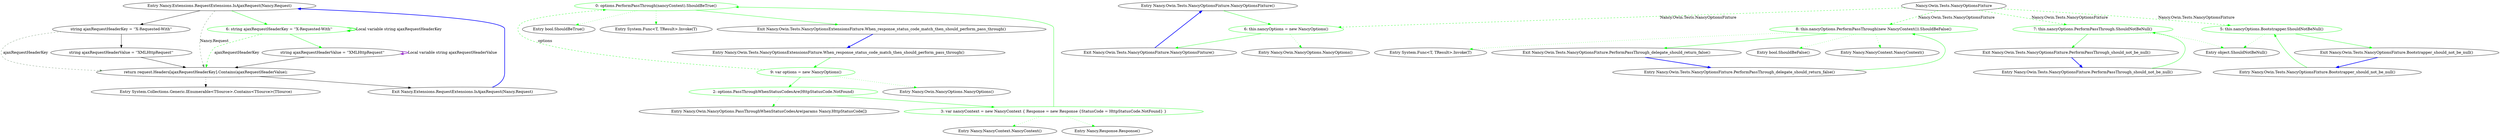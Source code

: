 digraph  {
n0 [cluster="Nancy.Extensions.RequestExtensions.IsAjaxRequest(Nancy.Request)", label="Entry Nancy.Extensions.RequestExtensions.IsAjaxRequest(Nancy.Request)", span="14-14"];
n1 [cluster="Nancy.Extensions.RequestExtensions.IsAjaxRequest(Nancy.Request)", label="string ajaxRequestHeaderKey = ''X-Requested-With''", span="16-16"];
n3 [cluster="Nancy.Extensions.RequestExtensions.IsAjaxRequest(Nancy.Request)", label="return request.Headers[ajaxRequestHeaderKey].Contains(ajaxRequestHeaderValue);", span="19-19"];
n2 [cluster="Nancy.Extensions.RequestExtensions.IsAjaxRequest(Nancy.Request)", label="string ajaxRequestHeaderValue = ''XMLHttpRequest''", span="17-17"];
n4 [cluster="Nancy.Extensions.RequestExtensions.IsAjaxRequest(Nancy.Request)", label="Exit Nancy.Extensions.RequestExtensions.IsAjaxRequest(Nancy.Request)", span="14-14"];
n5 [cluster="System.Collections.Generic.IEnumerable<TSource>.Contains<TSource>(TSource)", label="Entry System.Collections.Generic.IEnumerable<TSource>.Contains<TSource>(TSource)", span="0-0"];
d1 [cluster="Nancy.Extensions.RequestExtensions.IsAjaxRequest(Nancy.Request)", color=green, community=0, label="6: string ajaxRequestHeaderKey = ''X-Requested-With''", span="16-16"];
d2 [cluster="Nancy.Extensions.RequestExtensions.IsAjaxRequest(Nancy.Request)", label="string ajaxRequestHeaderValue = ''XMLHttpRequest''", span="17-17"];
m0_11 [cluster="bool.ShouldBeTrue()", file="NancyOptionsExtensionsFixture.cs", label="Entry bool.ShouldBeTrue()", span="85-85"];
m0_10 [cluster="System.Func<T, TResult>.Invoke(T)", file="NancyOptionsExtensionsFixture.cs", label="Entry System.Func<T, TResult>.Invoke(T)", span="0-0"];
m0_8 [cluster="Nancy.NancyContext.NancyContext()", file="NancyOptionsExtensionsFixture.cs", label="Entry Nancy.NancyContext.NancyContext()", span="24-24"];
m0_7 [cluster="Nancy.Owin.NancyOptions.PassThroughWhenStatusCodesAre(params Nancy.HttpStatusCode[])", file="NancyOptionsExtensionsFixture.cs", label="Entry Nancy.Owin.NancyOptions.PassThroughWhenStatusCodesAre(params Nancy.HttpStatusCode[])", span="6-6"];
m0_9 [cluster="Nancy.Response.Response()", file="NancyOptionsExtensionsFixture.cs", label="Entry Nancy.Response.Response()", span="20-20"];
m0_0 [cluster="Nancy.Owin.Tests.NancyOptionsExtensionsFixture.When_response_status_code_match_then_should_perform_pass_through()", file="NancyOptionsExtensionsFixture.cs", label="Entry Nancy.Owin.Tests.NancyOptionsExtensionsFixture.When_response_status_code_match_then_should_perform_pass_through()", span="9-9"];
m0_1 [cluster="Nancy.Owin.Tests.NancyOptionsExtensionsFixture.When_response_status_code_match_then_should_perform_pass_through()", color=green, community=0, file="NancyOptionsExtensionsFixture.cs", label="9: var options = new NancyOptions()", span="11-11"];
m0_2 [cluster="Nancy.Owin.Tests.NancyOptionsExtensionsFixture.When_response_status_code_match_then_should_perform_pass_through()", color=green, community=0, file="NancyOptionsExtensionsFixture.cs", label="2: options.PassThroughWhenStatusCodesAre(HttpStatusCode.NotFound)", span="12-12"];
m0_4 [cluster="Nancy.Owin.Tests.NancyOptionsExtensionsFixture.When_response_status_code_match_then_should_perform_pass_through()", color=green, community=0, file="NancyOptionsExtensionsFixture.cs", label="0: options.PerformPassThrough(nancyContext).ShouldBeTrue()", span="14-14"];
m0_3 [cluster="Nancy.Owin.Tests.NancyOptionsExtensionsFixture.When_response_status_code_match_then_should_perform_pass_through()", color=green, community=0, file="NancyOptionsExtensionsFixture.cs", label="3: var nancyContext = new NancyContext { Response = new Response {StatusCode = HttpStatusCode.NotFound} }", span="13-13"];
m0_5 [cluster="Nancy.Owin.Tests.NancyOptionsExtensionsFixture.When_response_status_code_match_then_should_perform_pass_through()", file="NancyOptionsExtensionsFixture.cs", label="Exit Nancy.Owin.Tests.NancyOptionsExtensionsFixture.When_response_status_code_match_then_should_perform_pass_through()", span="9-9"];
m0_6 [cluster="Nancy.Owin.NancyOptions.NancyOptions()", file="NancyOptionsExtensionsFixture.cs", label="Entry Nancy.Owin.NancyOptions.NancyOptions()", span="5-5"];
m1_0 [cluster="Nancy.Owin.Tests.NancyOptionsFixture.NancyOptionsFixture()", file="NancyOptionsFixture.cs", label="Entry Nancy.Owin.Tests.NancyOptionsFixture.NancyOptionsFixture()", span="10-10"];
m1_1 [cluster="Nancy.Owin.Tests.NancyOptionsFixture.NancyOptionsFixture()", color=green, community=0, file="NancyOptionsFixture.cs", label="6: this.nancyOptions = new NancyOptions()", span="12-12"];
m1_2 [cluster="Nancy.Owin.Tests.NancyOptionsFixture.NancyOptionsFixture()", file="NancyOptionsFixture.cs", label="Exit Nancy.Owin.Tests.NancyOptionsFixture.NancyOptionsFixture()", span="10-10"];
m1_4 [cluster="Nancy.Owin.Tests.NancyOptionsFixture.Bootstrapper_should_not_be_null()", file="NancyOptionsFixture.cs", label="Entry Nancy.Owin.Tests.NancyOptionsFixture.Bootstrapper_should_not_be_null()", span="16-16"];
m1_5 [cluster="Nancy.Owin.Tests.NancyOptionsFixture.Bootstrapper_should_not_be_null()", color=green, community=0, file="NancyOptionsFixture.cs", label="5: this.nancyOptions.Bootstrapper.ShouldNotBeNull()", span="18-18"];
m1_6 [cluster="Nancy.Owin.Tests.NancyOptionsFixture.Bootstrapper_should_not_be_null()", file="NancyOptionsFixture.cs", label="Exit Nancy.Owin.Tests.NancyOptionsFixture.Bootstrapper_should_not_be_null()", span="16-16"];
m1_15 [cluster="System.Func<T, TResult>.Invoke(T)", file="NancyOptionsFixture.cs", label="Entry System.Func<T, TResult>.Invoke(T)", span="0-0"];
m1_11 [cluster="Nancy.Owin.Tests.NancyOptionsFixture.PerformPassThrough_delegate_should_return_false()", file="NancyOptionsFixture.cs", label="Entry Nancy.Owin.Tests.NancyOptionsFixture.PerformPassThrough_delegate_should_return_false()", span="28-28"];
m1_12 [cluster="Nancy.Owin.Tests.NancyOptionsFixture.PerformPassThrough_delegate_should_return_false()", color=green, community=0, file="NancyOptionsFixture.cs", label="8: this.nancyOptions.PerformPassThrough(new NancyContext()).ShouldBeFalse()", span="30-30"];
m1_13 [cluster="Nancy.Owin.Tests.NancyOptionsFixture.PerformPassThrough_delegate_should_return_false()", file="NancyOptionsFixture.cs", label="Exit Nancy.Owin.Tests.NancyOptionsFixture.PerformPassThrough_delegate_should_return_false()", span="28-28"];
m1_16 [cluster="bool.ShouldBeFalse()", file="NancyOptionsFixture.cs", label="Entry bool.ShouldBeFalse()", span="90-90"];
m1_14 [cluster="Nancy.NancyContext.NancyContext()", file="NancyOptionsFixture.cs", label="Entry Nancy.NancyContext.NancyContext()", span="24-24"];
m1_8 [cluster="Nancy.Owin.Tests.NancyOptionsFixture.PerformPassThrough_should_not_be_null()", file="NancyOptionsFixture.cs", label="Entry Nancy.Owin.Tests.NancyOptionsFixture.PerformPassThrough_should_not_be_null()", span="22-22"];
m1_9 [cluster="Nancy.Owin.Tests.NancyOptionsFixture.PerformPassThrough_should_not_be_null()", color=green, community=0, file="NancyOptionsFixture.cs", label="7: this.nancyOptions.PerformPassThrough.ShouldNotBeNull()", span="24-24"];
m1_10 [cluster="Nancy.Owin.Tests.NancyOptionsFixture.PerformPassThrough_should_not_be_null()", file="NancyOptionsFixture.cs", label="Exit Nancy.Owin.Tests.NancyOptionsFixture.PerformPassThrough_should_not_be_null()", span="22-22"];
m1_7 [cluster="object.ShouldNotBeNull()", file="NancyOptionsFixture.cs", label="Entry object.ShouldNotBeNull()", span="140-140"];
m1_3 [cluster="Nancy.Owin.NancyOptions.NancyOptions()", file="NancyOptionsFixture.cs", label="Entry Nancy.Owin.NancyOptions.NancyOptions()", span="5-5"];
m1_17 [file="NancyOptionsFixture.cs", label="Nancy.Owin.Tests.NancyOptionsFixture", span=""];
n0 -> n1  [key=0, style=solid];
n0 -> n3  [color=darkseagreen4, key=1, label="Nancy.Request", style=dashed];
n0 -> d1  [color=green, key=0, style=solid];
n1 -> n2  [key=0, style=solid];
n1 -> n3  [color=darkseagreen4, key=1, label=ajaxRequestHeaderKey, style=dashed];
n3 -> n4  [key=0, style=solid];
n3 -> n5  [key=2, style=dotted];
n2 -> n3  [key=0, style=solid];
n4 -> n0  [color=blue, key=0, style=bold];
d1 -> d1  [color=green, key=3, label="Local variable string ajaxRequestHeaderKey", style=bold];
d1 -> d2  [color=green, key=0, style=solid];
d1 -> n3  [color=green, key=1, label=ajaxRequestHeaderKey, style=dashed];
d2 -> d2  [color=darkorchid, key=3, label="Local variable string ajaxRequestHeaderValue", style=bold];
d2 -> n3  [key=0, style=solid];
m0_0 -> m0_1  [color=green, key=0, style=solid];
m0_1 -> m0_2  [color=green, key=0, style=solid];
m0_1 -> m0_6  [color=green, key=2, style=dotted];
m0_1 -> m0_4  [color=green, key=1, label=options, style=dashed];
m0_2 -> m0_3  [color=green, key=0, style=solid];
m0_2 -> m0_7  [color=green, key=2, style=dotted];
m0_4 -> m0_5  [color=green, key=0, style=solid];
m0_4 -> m0_10  [color=green, key=2, style=dotted];
m0_4 -> m0_11  [color=green, key=2, style=dotted];
m0_3 -> m0_4  [color=green, key=0, style=solid];
m0_3 -> m0_8  [color=green, key=2, style=dotted];
m0_3 -> m0_9  [color=green, key=2, style=dotted];
m0_5 -> m0_0  [color=blue, key=0, style=bold];
m1_0 -> m1_1  [color=green, key=0, style=solid];
m1_1 -> m1_2  [color=green, key=0, style=solid];
m1_1 -> m1_3  [color=green, key=2, style=dotted];
m1_2 -> m1_0  [color=blue, key=0, style=bold];
m1_4 -> m1_5  [color=green, key=0, style=solid];
m1_5 -> m1_6  [color=green, key=0, style=solid];
m1_5 -> m1_7  [color=green, key=2, style=dotted];
m1_6 -> m1_4  [color=blue, key=0, style=bold];
m1_11 -> m1_12  [color=green, key=0, style=solid];
m1_12 -> m1_13  [color=green, key=0, style=solid];
m1_12 -> m1_14  [color=green, key=2, style=dotted];
m1_12 -> m1_15  [color=green, key=2, style=dotted];
m1_12 -> m1_16  [color=green, key=2, style=dotted];
m1_13 -> m1_11  [color=blue, key=0, style=bold];
m1_8 -> m1_9  [color=green, key=0, style=solid];
m1_9 -> m1_10  [color=green, key=0, style=solid];
m1_9 -> m1_7  [color=green, key=2, style=dotted];
m1_10 -> m1_8  [color=blue, key=0, style=bold];
m1_17 -> m1_1  [color=green, key=1, label="Nancy.Owin.Tests.NancyOptionsFixture", style=dashed];
m1_17 -> m1_5  [color=green, key=1, label="Nancy.Owin.Tests.NancyOptionsFixture", style=dashed];
m1_17 -> m1_9  [color=green, key=1, label="Nancy.Owin.Tests.NancyOptionsFixture", style=dashed];
m1_17 -> m1_12  [color=green, key=1, label="Nancy.Owin.Tests.NancyOptionsFixture", style=dashed];
}
